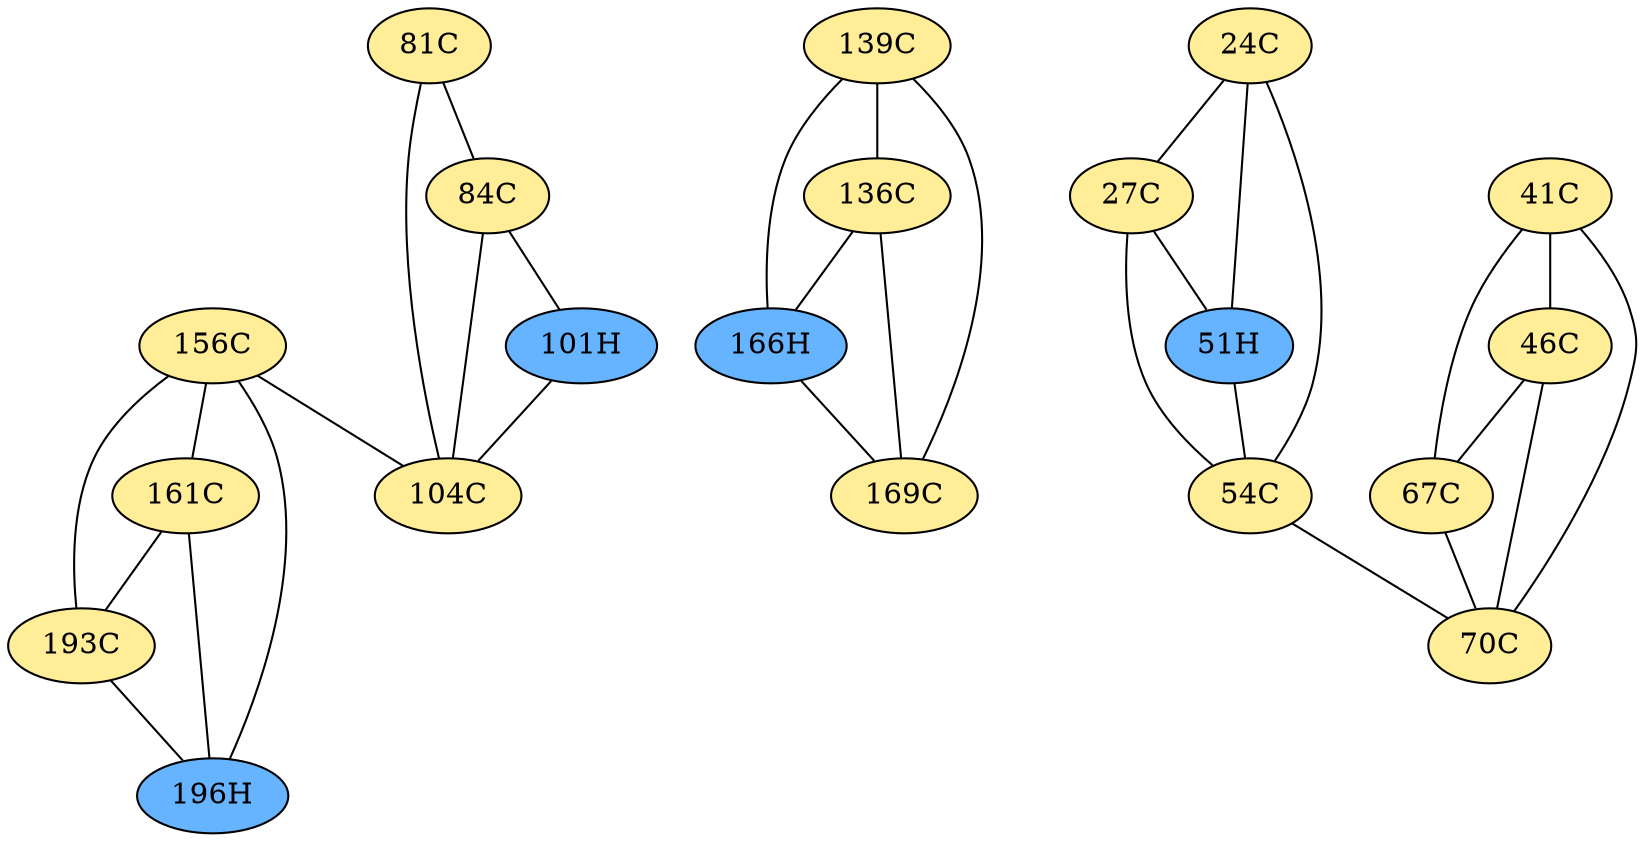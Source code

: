 // The Round Table
graph {
	"156C" [fillcolor="#FFED97" style=radial]
	"161C" [fillcolor="#FFED97" style=radial]
	"156C" -- "161C" [penwidth=1]
	"156C" [fillcolor="#FFED97" style=radial]
	"193C" [fillcolor="#FFED97" style=radial]
	"156C" -- "193C" [penwidth=1]
	"156C" [fillcolor="#FFED97" style=radial]
	"196H" [fillcolor="#66B3FF" style=radial]
	"156C" -- "196H" [penwidth=1]
	"156C" [fillcolor="#FFED97" style=radial]
	"104C" [fillcolor="#FFED97" style=radial]
	"156C" -- "104C" [penwidth=1]
	"161C" [fillcolor="#FFED97" style=radial]
	"193C" [fillcolor="#FFED97" style=radial]
	"161C" -- "193C" [penwidth=1]
	"161C" [fillcolor="#FFED97" style=radial]
	"196H" [fillcolor="#66B3FF" style=radial]
	"161C" -- "196H" [penwidth=1]
	"193C" [fillcolor="#FFED97" style=radial]
	"196H" [fillcolor="#66B3FF" style=radial]
	"193C" -- "196H" [penwidth=1]
	"81C" [fillcolor="#FFED97" style=radial]
	"84C" [fillcolor="#FFED97" style=radial]
	"81C" -- "84C" [penwidth=1]
	"81C" [fillcolor="#FFED97" style=radial]
	"104C" [fillcolor="#FFED97" style=radial]
	"81C" -- "104C" [penwidth=1]
	"84C" [fillcolor="#FFED97" style=radial]
	"101H" [fillcolor="#66B3FF" style=radial]
	"84C" -- "101H" [penwidth=1]
	"84C" [fillcolor="#FFED97" style=radial]
	"104C" [fillcolor="#FFED97" style=radial]
	"84C" -- "104C" [penwidth=1]
	"101H" [fillcolor="#66B3FF" style=radial]
	"104C" [fillcolor="#FFED97" style=radial]
	"101H" -- "104C" [penwidth=1]
	"139C" [fillcolor="#FFED97" style=radial]
	"136C" [fillcolor="#FFED97" style=radial]
	"139C" -- "136C" [penwidth=1]
	"139C" [fillcolor="#FFED97" style=radial]
	"166H" [fillcolor="#66B3FF" style=radial]
	"139C" -- "166H" [penwidth=1]
	"139C" [fillcolor="#FFED97" style=radial]
	"169C" [fillcolor="#FFED97" style=radial]
	"139C" -- "169C" [penwidth=1]
	"136C" [fillcolor="#FFED97" style=radial]
	"166H" [fillcolor="#66B3FF" style=radial]
	"136C" -- "166H" [penwidth=1]
	"136C" [fillcolor="#FFED97" style=radial]
	"169C" [fillcolor="#FFED97" style=radial]
	"136C" -- "169C" [penwidth=1]
	"166H" [fillcolor="#66B3FF" style=radial]
	"169C" [fillcolor="#FFED97" style=radial]
	"166H" -- "169C" [penwidth=1]
	"24C" [fillcolor="#FFED97" style=radial]
	"27C" [fillcolor="#FFED97" style=radial]
	"24C" -- "27C" [penwidth=1]
	"24C" [fillcolor="#FFED97" style=radial]
	"51H" [fillcolor="#66B3FF" style=radial]
	"24C" -- "51H" [penwidth=1]
	"24C" [fillcolor="#FFED97" style=radial]
	"54C" [fillcolor="#FFED97" style=radial]
	"24C" -- "54C" [penwidth=1]
	"27C" [fillcolor="#FFED97" style=radial]
	"51H" [fillcolor="#66B3FF" style=radial]
	"27C" -- "51H" [penwidth=1]
	"27C" [fillcolor="#FFED97" style=radial]
	"54C" [fillcolor="#FFED97" style=radial]
	"27C" -- "54C" [penwidth=1]
	"41C" [fillcolor="#FFED97" style=radial]
	"67C" [fillcolor="#FFED97" style=radial]
	"41C" -- "67C" [penwidth=1]
	"41C" [fillcolor="#FFED97" style=radial]
	"70C" [fillcolor="#FFED97" style=radial]
	"41C" -- "70C" [penwidth=1]
	"41C" [fillcolor="#FFED97" style=radial]
	"46C" [fillcolor="#FFED97" style=radial]
	"41C" -- "46C" [penwidth=1]
	"46C" [fillcolor="#FFED97" style=radial]
	"67C" [fillcolor="#FFED97" style=radial]
	"46C" -- "67C" [penwidth=1]
	"46C" [fillcolor="#FFED97" style=radial]
	"70C" [fillcolor="#FFED97" style=radial]
	"46C" -- "70C" [penwidth=1]
	"51H" [fillcolor="#66B3FF" style=radial]
	"54C" [fillcolor="#FFED97" style=radial]
	"51H" -- "54C" [penwidth=1]
	"54C" [fillcolor="#FFED97" style=radial]
	"70C" [fillcolor="#FFED97" style=radial]
	"54C" -- "70C" [penwidth=1]
	"67C" [fillcolor="#FFED97" style=radial]
	"70C" [fillcolor="#FFED97" style=radial]
	"67C" -- "70C" [penwidth=1]
}
